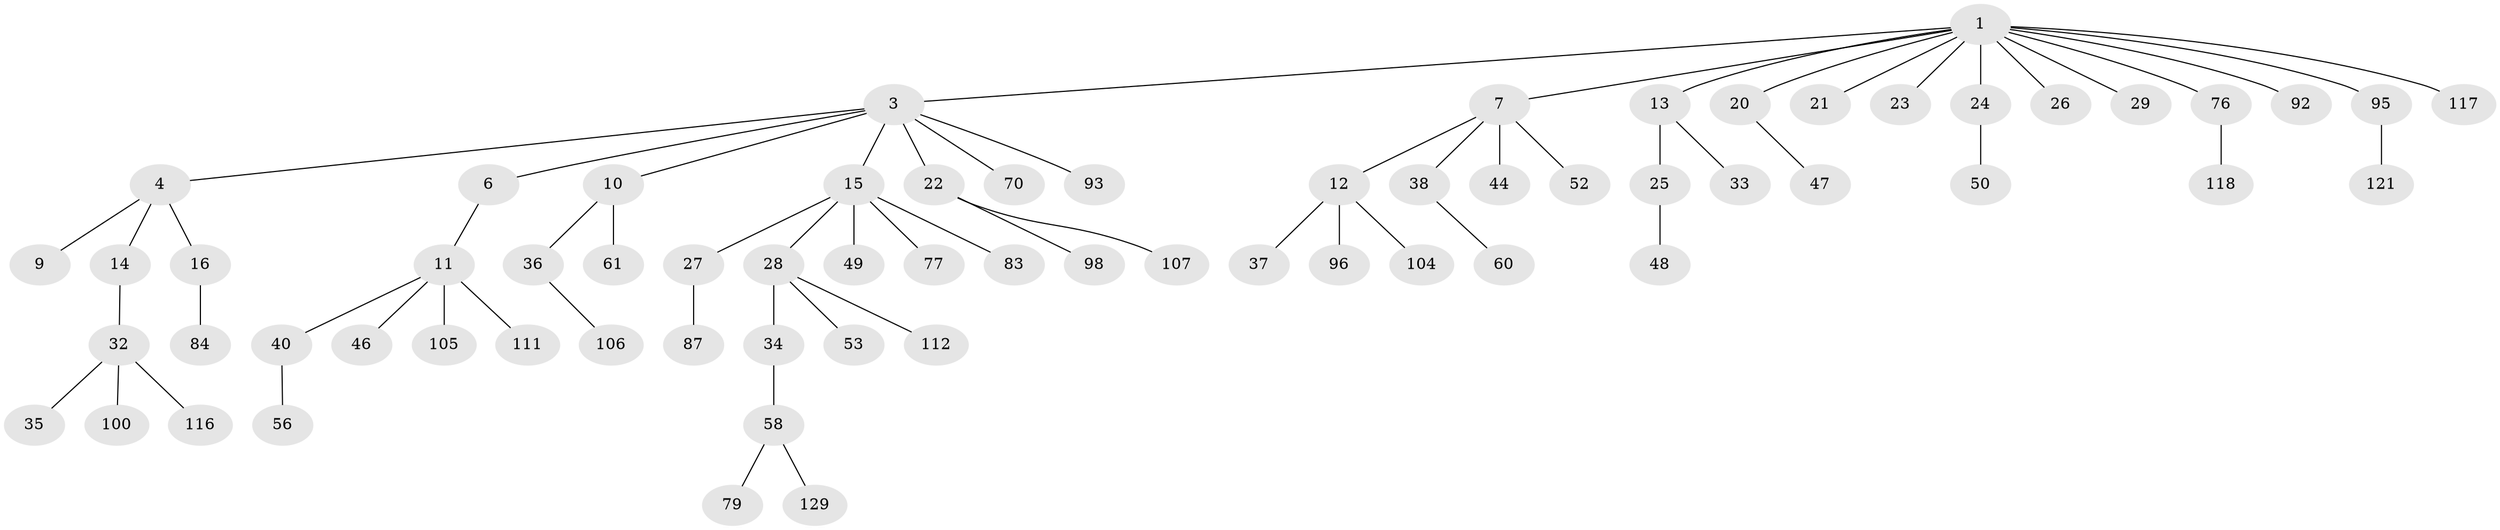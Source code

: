 // original degree distribution, {6: 0.014814814814814815, 8: 0.007407407407407408, 4: 0.06666666666666667, 5: 0.05185185185185185, 1: 0.5037037037037037, 2: 0.25925925925925924, 3: 0.0962962962962963}
// Generated by graph-tools (version 1.1) at 2025/15/03/09/25 04:15:42]
// undirected, 67 vertices, 66 edges
graph export_dot {
graph [start="1"]
  node [color=gray90,style=filled];
  1 [super="+2+5"];
  3;
  4;
  6 [super="+62+123"];
  7;
  9;
  10 [super="+43+126"];
  11;
  12 [super="+81+65"];
  13 [super="+19+18"];
  14;
  15 [super="+17+67+73"];
  16 [super="+97+74+69+59"];
  20 [super="+39"];
  21;
  22 [super="+89"];
  23;
  24 [super="+99+30"];
  25 [super="+66+86"];
  26 [super="+54"];
  27;
  28;
  29;
  32;
  33;
  34 [super="+42"];
  35;
  36;
  37;
  38;
  40 [super="+41+85"];
  44 [super="+135+120"];
  46 [super="+68+78"];
  47 [super="+63+91"];
  48;
  49 [super="+55+75"];
  50;
  52 [super="+71"];
  53;
  56 [super="+57+127"];
  58 [super="+64"];
  60;
  61;
  70;
  76;
  77;
  79 [super="+80"];
  83;
  84;
  87 [super="+101"];
  92;
  93;
  95;
  96;
  98;
  100;
  104 [super="+133"];
  105;
  106;
  107 [super="+132"];
  111 [super="+115"];
  112;
  116;
  117;
  118 [super="+128"];
  121;
  129;
  1 -- 24;
  1 -- 26;
  1 -- 29;
  1 -- 117;
  1 -- 3;
  1 -- 23;
  1 -- 7;
  1 -- 76;
  1 -- 92;
  1 -- 20;
  1 -- 21;
  1 -- 13;
  1 -- 95;
  3 -- 4;
  3 -- 6;
  3 -- 10;
  3 -- 15;
  3 -- 22;
  3 -- 70;
  3 -- 93;
  4 -- 9;
  4 -- 14;
  4 -- 16;
  6 -- 11;
  7 -- 12;
  7 -- 38;
  7 -- 44;
  7 -- 52;
  10 -- 36;
  10 -- 61;
  11 -- 40;
  11 -- 46;
  11 -- 105;
  11 -- 111;
  12 -- 37;
  12 -- 96;
  12 -- 104;
  13 -- 25;
  13 -- 33;
  14 -- 32;
  15 -- 27;
  15 -- 49;
  15 -- 83;
  15 -- 28;
  15 -- 77;
  16 -- 84;
  20 -- 47;
  22 -- 98;
  22 -- 107;
  24 -- 50;
  25 -- 48;
  27 -- 87;
  28 -- 34;
  28 -- 53;
  28 -- 112;
  32 -- 35;
  32 -- 100;
  32 -- 116;
  34 -- 58;
  36 -- 106;
  38 -- 60;
  40 -- 56;
  58 -- 129;
  58 -- 79;
  76 -- 118;
  95 -- 121;
}
